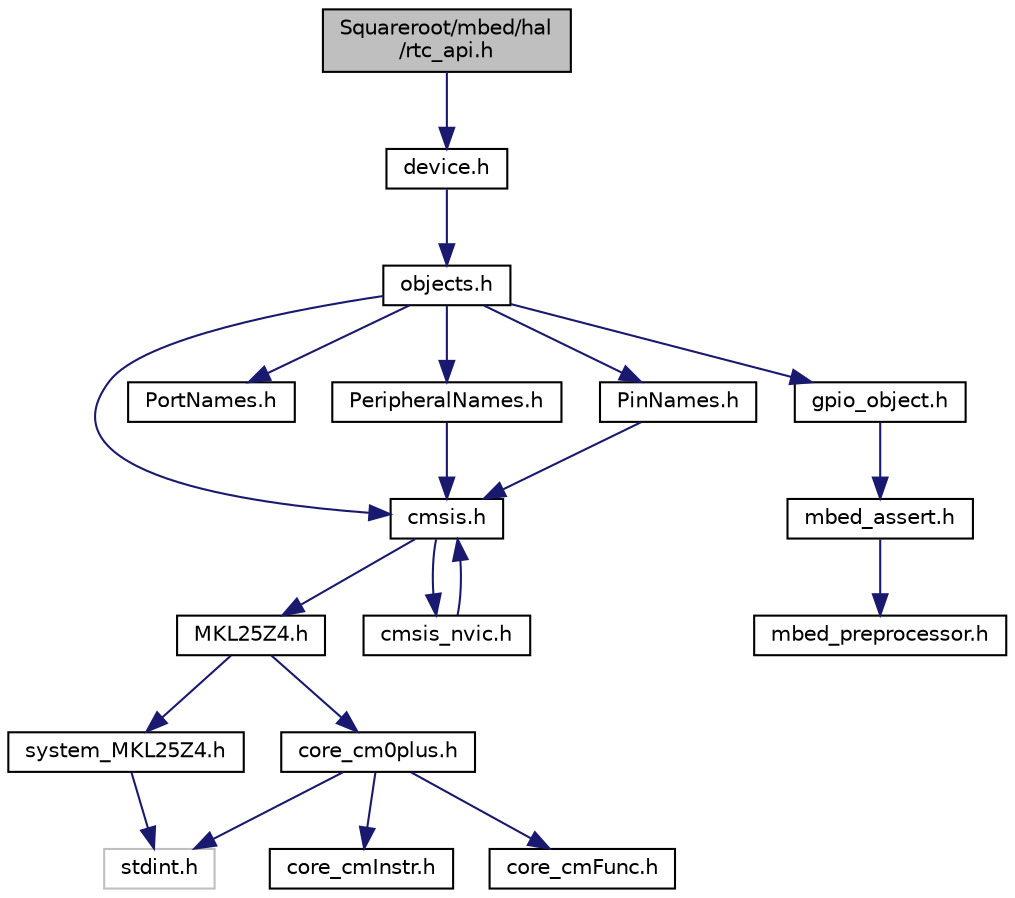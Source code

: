 digraph "Squareroot/mbed/hal/rtc_api.h"
{
 // LATEX_PDF_SIZE
  edge [fontname="Helvetica",fontsize="10",labelfontname="Helvetica",labelfontsize="10"];
  node [fontname="Helvetica",fontsize="10",shape=record];
  Node1 [label="Squareroot/mbed/hal\l/rtc_api.h",height=0.2,width=0.4,color="black", fillcolor="grey75", style="filled", fontcolor="black",tooltip=" "];
  Node1 -> Node2 [color="midnightblue",fontsize="10",style="solid",fontname="Helvetica"];
  Node2 [label="device.h",height=0.2,width=0.4,color="black", fillcolor="white", style="filled",URL="$device_8h.html",tooltip=" "];
  Node2 -> Node3 [color="midnightblue",fontsize="10",style="solid",fontname="Helvetica"];
  Node3 [label="objects.h",height=0.2,width=0.4,color="black", fillcolor="white", style="filled",URL="$objects_8h.html",tooltip=" "];
  Node3 -> Node4 [color="midnightblue",fontsize="10",style="solid",fontname="Helvetica"];
  Node4 [label="cmsis.h",height=0.2,width=0.4,color="black", fillcolor="white", style="filled",URL="$cmsis_8h.html",tooltip=" "];
  Node4 -> Node5 [color="midnightblue",fontsize="10",style="solid",fontname="Helvetica"];
  Node5 [label="MKL25Z4.h",height=0.2,width=0.4,color="black", fillcolor="white", style="filled",URL="$_m_k_l25_z4_8h.html",tooltip="CMSIS Peripheral Access Layer for MKL25Z4."];
  Node5 -> Node6 [color="midnightblue",fontsize="10",style="solid",fontname="Helvetica"];
  Node6 [label="core_cm0plus.h",height=0.2,width=0.4,color="black", fillcolor="white", style="filled",URL="$core__cm0plus_8h.html",tooltip="CMSIS Cortex-M0+ Core Peripheral Access Layer Header File."];
  Node6 -> Node7 [color="midnightblue",fontsize="10",style="solid",fontname="Helvetica"];
  Node7 [label="stdint.h",height=0.2,width=0.4,color="grey75", fillcolor="white", style="filled",tooltip=" "];
  Node6 -> Node8 [color="midnightblue",fontsize="10",style="solid",fontname="Helvetica"];
  Node8 [label="core_cmInstr.h",height=0.2,width=0.4,color="black", fillcolor="white", style="filled",URL="$core__cm_instr_8h.html",tooltip="CMSIS Cortex-M Core Instruction Access Header File."];
  Node6 -> Node9 [color="midnightblue",fontsize="10",style="solid",fontname="Helvetica"];
  Node9 [label="core_cmFunc.h",height=0.2,width=0.4,color="black", fillcolor="white", style="filled",URL="$core__cm_func_8h.html",tooltip="CMSIS Cortex-M Core Function Access Header File."];
  Node5 -> Node10 [color="midnightblue",fontsize="10",style="solid",fontname="Helvetica"];
  Node10 [label="system_MKL25Z4.h",height=0.2,width=0.4,color="black", fillcolor="white", style="filled",URL="$system___m_k_l25_z4_8h.html",tooltip=" "];
  Node10 -> Node7 [color="midnightblue",fontsize="10",style="solid",fontname="Helvetica"];
  Node4 -> Node11 [color="midnightblue",fontsize="10",style="solid",fontname="Helvetica"];
  Node11 [label="cmsis_nvic.h",height=0.2,width=0.4,color="black", fillcolor="white", style="filled",URL="$cmsis__nvic_8h.html",tooltip=" "];
  Node11 -> Node4 [color="midnightblue",fontsize="10",style="solid",fontname="Helvetica"];
  Node3 -> Node12 [color="midnightblue",fontsize="10",style="solid",fontname="Helvetica"];
  Node12 [label="PortNames.h",height=0.2,width=0.4,color="black", fillcolor="white", style="filled",URL="$_port_names_8h.html",tooltip=" "];
  Node3 -> Node13 [color="midnightblue",fontsize="10",style="solid",fontname="Helvetica"];
  Node13 [label="PeripheralNames.h",height=0.2,width=0.4,color="black", fillcolor="white", style="filled",URL="$_peripheral_names_8h.html",tooltip=" "];
  Node13 -> Node4 [color="midnightblue",fontsize="10",style="solid",fontname="Helvetica"];
  Node3 -> Node14 [color="midnightblue",fontsize="10",style="solid",fontname="Helvetica"];
  Node14 [label="PinNames.h",height=0.2,width=0.4,color="black", fillcolor="white", style="filled",URL="$_pin_names_8h.html",tooltip=" "];
  Node14 -> Node4 [color="midnightblue",fontsize="10",style="solid",fontname="Helvetica"];
  Node3 -> Node15 [color="midnightblue",fontsize="10",style="solid",fontname="Helvetica"];
  Node15 [label="gpio_object.h",height=0.2,width=0.4,color="black", fillcolor="white", style="filled",URL="$gpio__object_8h.html",tooltip=" "];
  Node15 -> Node16 [color="midnightblue",fontsize="10",style="solid",fontname="Helvetica"];
  Node16 [label="mbed_assert.h",height=0.2,width=0.4,color="black", fillcolor="white", style="filled",URL="$mbed__assert_8h.html",tooltip=" "];
  Node16 -> Node17 [color="midnightblue",fontsize="10",style="solid",fontname="Helvetica"];
  Node17 [label="mbed_preprocessor.h",height=0.2,width=0.4,color="black", fillcolor="white", style="filled",URL="$mbed__preprocessor_8h.html",tooltip=" "];
}

